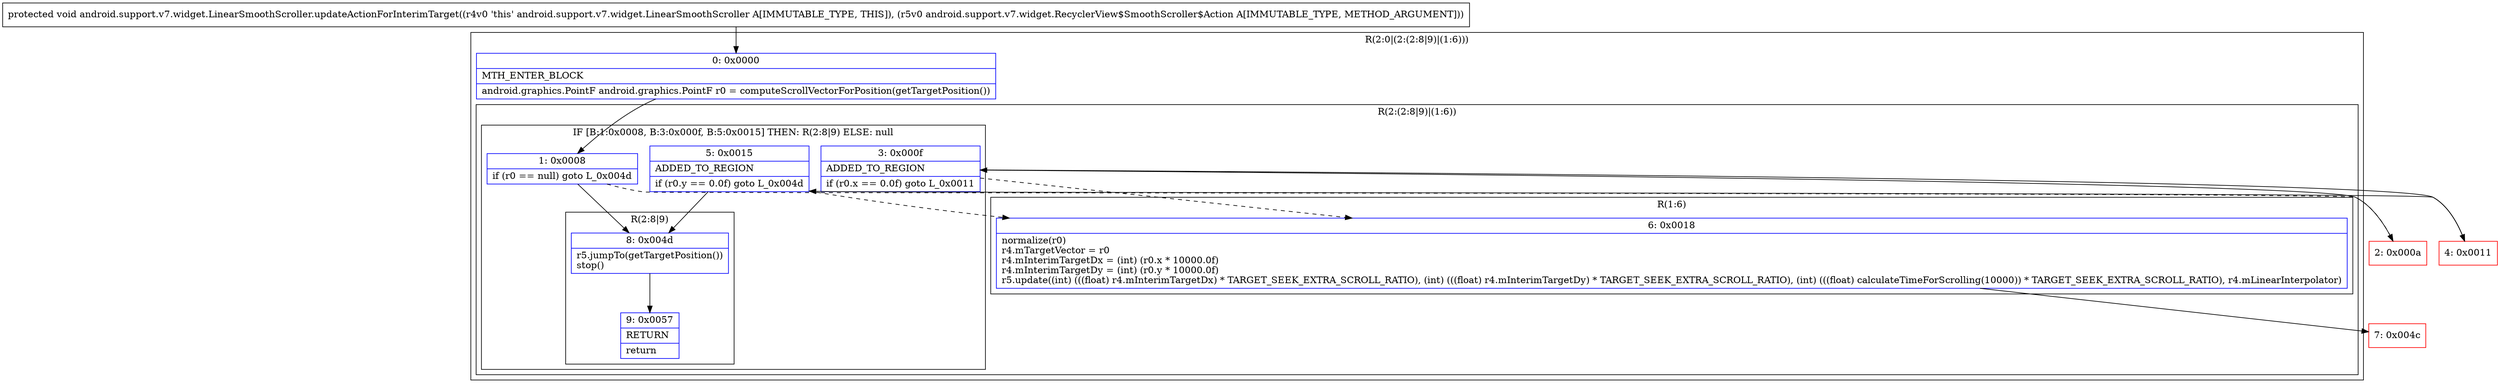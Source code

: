 digraph "CFG forandroid.support.v7.widget.LinearSmoothScroller.updateActionForInterimTarget(Landroid\/support\/v7\/widget\/RecyclerView$SmoothScroller$Action;)V" {
subgraph cluster_Region_1931005012 {
label = "R(2:0|(2:(2:8|9)|(1:6)))";
node [shape=record,color=blue];
Node_0 [shape=record,label="{0\:\ 0x0000|MTH_ENTER_BLOCK\l|android.graphics.PointF android.graphics.PointF r0 = computeScrollVectorForPosition(getTargetPosition())\l}"];
subgraph cluster_Region_1845679734 {
label = "R(2:(2:8|9)|(1:6))";
node [shape=record,color=blue];
subgraph cluster_IfRegion_1704872442 {
label = "IF [B:1:0x0008, B:3:0x000f, B:5:0x0015] THEN: R(2:8|9) ELSE: null";
node [shape=record,color=blue];
Node_1 [shape=record,label="{1\:\ 0x0008|if (r0 == null) goto L_0x004d\l}"];
Node_3 [shape=record,label="{3\:\ 0x000f|ADDED_TO_REGION\l|if (r0.x == 0.0f) goto L_0x0011\l}"];
Node_5 [shape=record,label="{5\:\ 0x0015|ADDED_TO_REGION\l|if (r0.y == 0.0f) goto L_0x004d\l}"];
subgraph cluster_Region_279586126 {
label = "R(2:8|9)";
node [shape=record,color=blue];
Node_8 [shape=record,label="{8\:\ 0x004d|r5.jumpTo(getTargetPosition())\lstop()\l}"];
Node_9 [shape=record,label="{9\:\ 0x0057|RETURN\l|return\l}"];
}
}
subgraph cluster_Region_1010317472 {
label = "R(1:6)";
node [shape=record,color=blue];
Node_6 [shape=record,label="{6\:\ 0x0018|normalize(r0)\lr4.mTargetVector = r0\lr4.mInterimTargetDx = (int) (r0.x * 10000.0f)\lr4.mInterimTargetDy = (int) (r0.y * 10000.0f)\lr5.update((int) (((float) r4.mInterimTargetDx) * TARGET_SEEK_EXTRA_SCROLL_RATIO), (int) (((float) r4.mInterimTargetDy) * TARGET_SEEK_EXTRA_SCROLL_RATIO), (int) (((float) calculateTimeForScrolling(10000)) * TARGET_SEEK_EXTRA_SCROLL_RATIO), r4.mLinearInterpolator)\l}"];
}
}
}
Node_2 [shape=record,color=red,label="{2\:\ 0x000a}"];
Node_4 [shape=record,color=red,label="{4\:\ 0x0011}"];
Node_7 [shape=record,color=red,label="{7\:\ 0x004c}"];
MethodNode[shape=record,label="{protected void android.support.v7.widget.LinearSmoothScroller.updateActionForInterimTarget((r4v0 'this' android.support.v7.widget.LinearSmoothScroller A[IMMUTABLE_TYPE, THIS]), (r5v0 android.support.v7.widget.RecyclerView$SmoothScroller$Action A[IMMUTABLE_TYPE, METHOD_ARGUMENT])) }"];
MethodNode -> Node_0;
Node_0 -> Node_1;
Node_1 -> Node_2[style=dashed];
Node_1 -> Node_8;
Node_3 -> Node_4;
Node_3 -> Node_6[style=dashed];
Node_5 -> Node_6[style=dashed];
Node_5 -> Node_8;
Node_8 -> Node_9;
Node_6 -> Node_7;
Node_2 -> Node_3;
Node_4 -> Node_5;
}

